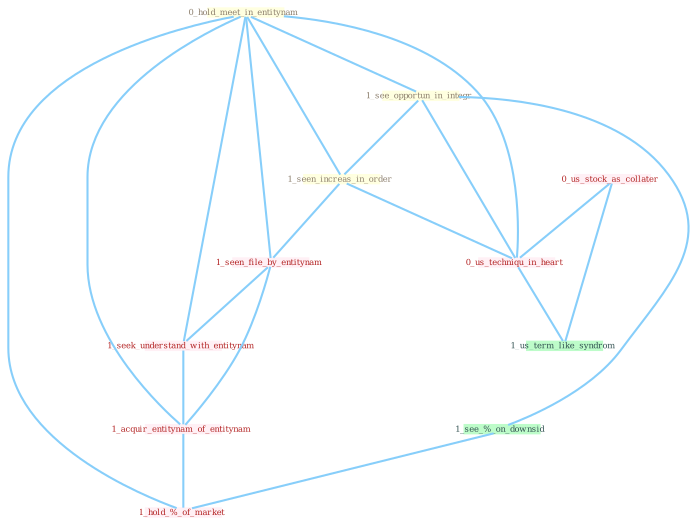 Graph G{ 
    node
    [shape=polygon,style=filled,width=.5,height=.06,color="#BDFCC9",fixedsize=true,fontsize=4,
    fontcolor="#2f4f4f"];
    {node
    [color="#ffffe0", fontcolor="#8b7d6b"] "0_hold_meet_in_entitynam " "1_see_opportun_in_integr " "1_seen_increas_in_order "}
{node [color="#fff0f5", fontcolor="#b22222"] "1_seen_file_by_entitynam " "0_us_stock_as_collater " "1_seek_understand_with_entitynam " "1_acquir_entitynam_of_entitynam " "0_us_techniqu_in_heart " "1_hold_%_of_market "}
edge [color="#B0E2FF"];

	"0_hold_meet_in_entitynam " -- "1_see_opportun_in_integr " [w="1", color="#87cefa" ];
	"0_hold_meet_in_entitynam " -- "1_seen_increas_in_order " [w="1", color="#87cefa" ];
	"0_hold_meet_in_entitynam " -- "1_seen_file_by_entitynam " [w="1", color="#87cefa" ];
	"0_hold_meet_in_entitynam " -- "1_seek_understand_with_entitynam " [w="1", color="#87cefa" ];
	"0_hold_meet_in_entitynam " -- "1_acquir_entitynam_of_entitynam " [w="1", color="#87cefa" ];
	"0_hold_meet_in_entitynam " -- "0_us_techniqu_in_heart " [w="1", color="#87cefa" ];
	"0_hold_meet_in_entitynam " -- "1_hold_%_of_market " [w="1", color="#87cefa" ];
	"1_see_opportun_in_integr " -- "1_seen_increas_in_order " [w="1", color="#87cefa" ];
	"1_see_opportun_in_integr " -- "0_us_techniqu_in_heart " [w="1", color="#87cefa" ];
	"1_see_opportun_in_integr " -- "1_see_%_on_downsid " [w="1", color="#87cefa" ];
	"1_seen_increas_in_order " -- "1_seen_file_by_entitynam " [w="1", color="#87cefa" ];
	"1_seen_increas_in_order " -- "0_us_techniqu_in_heart " [w="1", color="#87cefa" ];
	"1_seen_file_by_entitynam " -- "1_seek_understand_with_entitynam " [w="1", color="#87cefa" ];
	"1_seen_file_by_entitynam " -- "1_acquir_entitynam_of_entitynam " [w="1", color="#87cefa" ];
	"0_us_stock_as_collater " -- "0_us_techniqu_in_heart " [w="1", color="#87cefa" ];
	"0_us_stock_as_collater " -- "1_us_term_like_syndrom " [w="1", color="#87cefa" ];
	"1_seek_understand_with_entitynam " -- "1_acquir_entitynam_of_entitynam " [w="1", color="#87cefa" ];
	"1_acquir_entitynam_of_entitynam " -- "1_hold_%_of_market " [w="1", color="#87cefa" ];
	"0_us_techniqu_in_heart " -- "1_us_term_like_syndrom " [w="1", color="#87cefa" ];
	"1_see_%_on_downsid " -- "1_hold_%_of_market " [w="1", color="#87cefa" ];
}